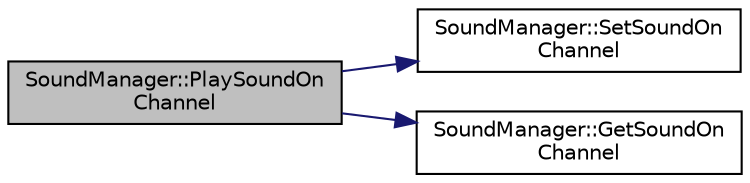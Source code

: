 digraph "SoundManager::PlaySoundOnChannel"
{
  edge [fontname="Helvetica",fontsize="10",labelfontname="Helvetica",labelfontsize="10"];
  node [fontname="Helvetica",fontsize="10",shape=record];
  rankdir="LR";
  Node1 [label="SoundManager::PlaySoundOn\lChannel",height=0.2,width=0.4,color="black", fillcolor="grey75", style="filled", fontcolor="black"];
  Node1 -> Node2 [color="midnightblue",fontsize="10",style="solid",fontname="Helvetica"];
  Node2 [label="SoundManager::SetSoundOn\lChannel",height=0.2,width=0.4,color="black", fillcolor="white", style="filled",URL="$d5/dd9/class_sound_manager.html#acfd922311d406fdd1c44eaa0907d2447"];
  Node1 -> Node3 [color="midnightblue",fontsize="10",style="solid",fontname="Helvetica"];
  Node3 [label="SoundManager::GetSoundOn\lChannel",height=0.2,width=0.4,color="black", fillcolor="white", style="filled",URL="$d5/dd9/class_sound_manager.html#abc8486deff0741bde046af28d0af78ee"];
}
